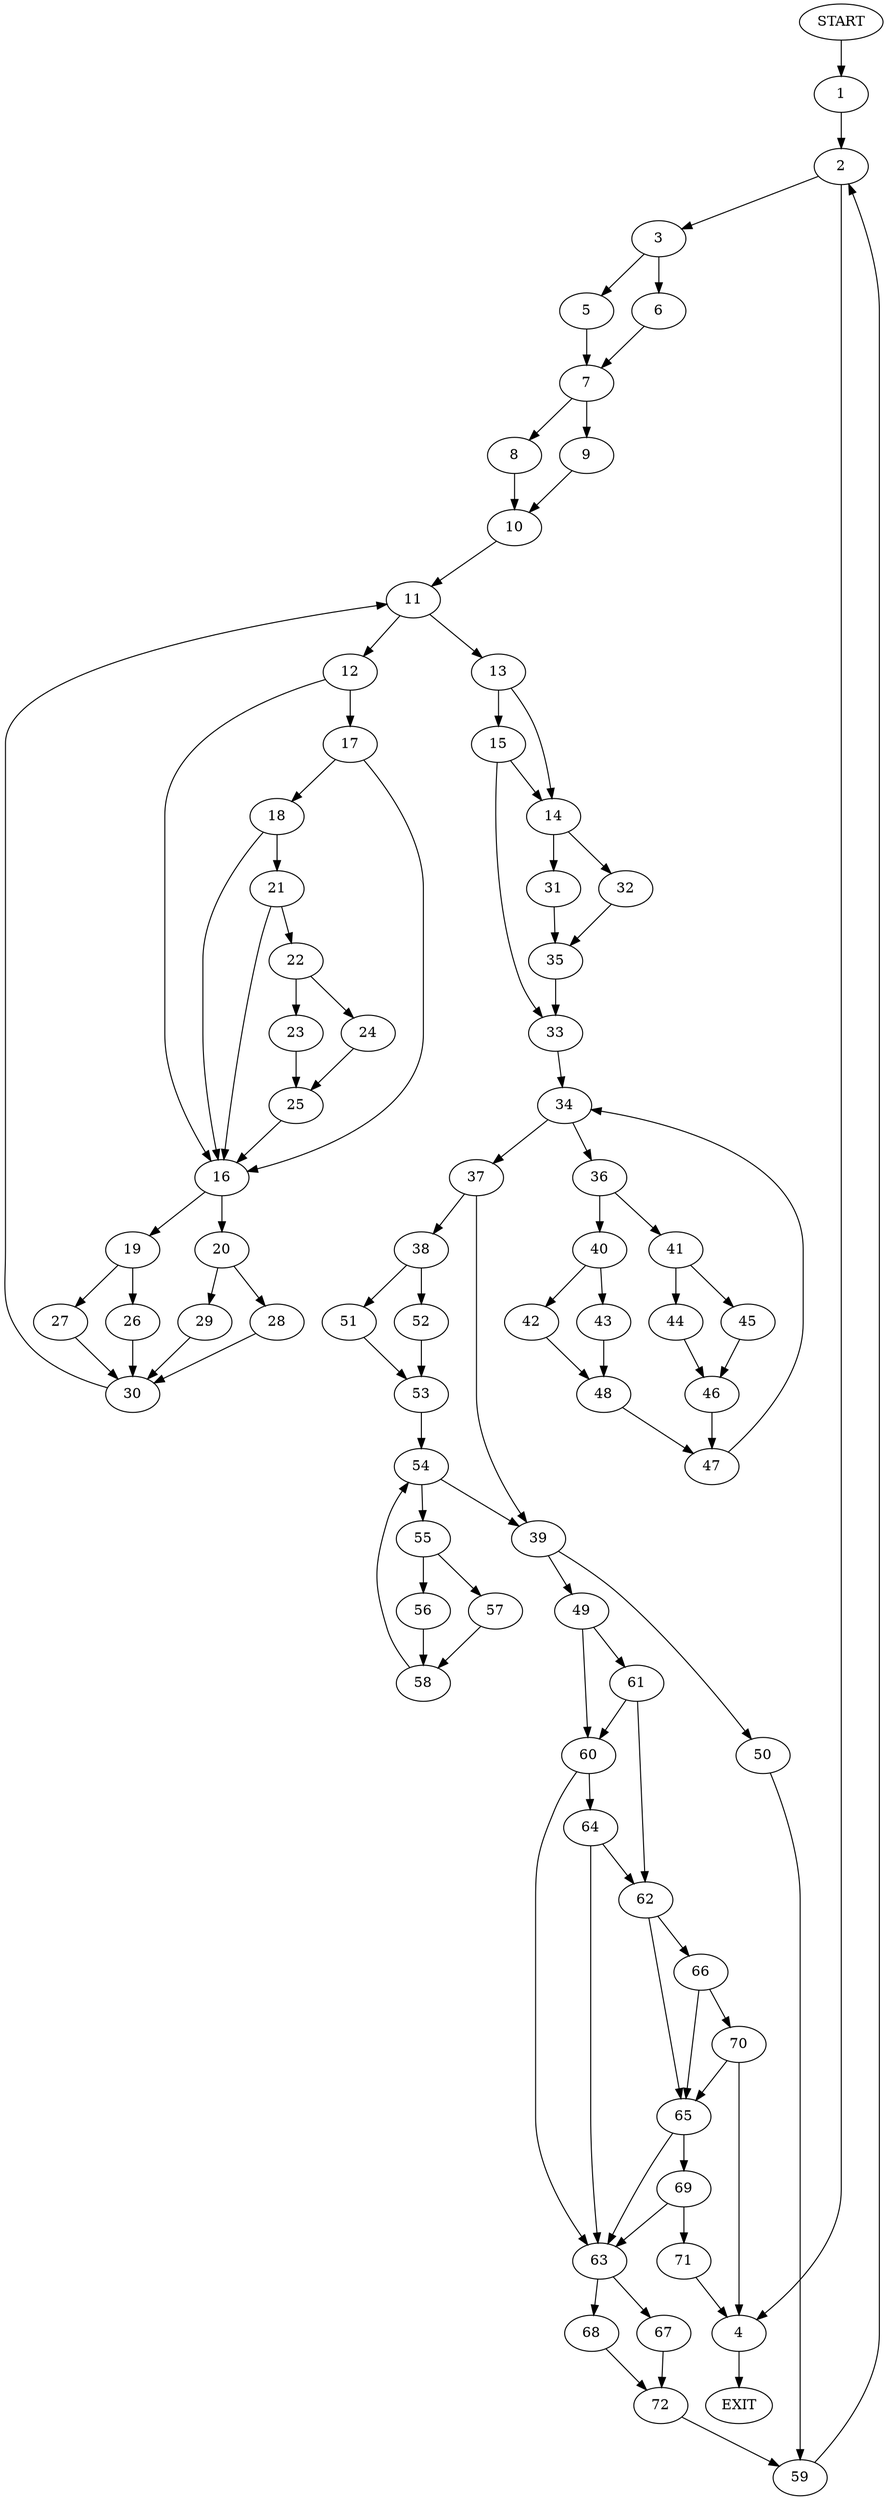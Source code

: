 digraph {
0 [label="START"]
73 [label="EXIT"]
0 -> 1
1 -> 2
2 -> 3
2 -> 4
4 -> 73
3 -> 5
3 -> 6
5 -> 7
6 -> 7
7 -> 8
7 -> 9
9 -> 10
8 -> 10
10 -> 11
11 -> 12
11 -> 13
13 -> 14
13 -> 15
12 -> 16
12 -> 17
17 -> 18
17 -> 16
16 -> 19
16 -> 20
18 -> 16
18 -> 21
21 -> 22
21 -> 16
22 -> 23
22 -> 24
24 -> 25
23 -> 25
25 -> 16
19 -> 26
19 -> 27
20 -> 28
20 -> 29
26 -> 30
27 -> 30
30 -> 11
28 -> 30
29 -> 30
14 -> 31
14 -> 32
15 -> 14
15 -> 33
33 -> 34
32 -> 35
31 -> 35
35 -> 33
34 -> 36
34 -> 37
37 -> 38
37 -> 39
36 -> 40
36 -> 41
40 -> 42
40 -> 43
41 -> 44
41 -> 45
45 -> 46
44 -> 46
46 -> 47
47 -> 34
43 -> 48
42 -> 48
48 -> 47
39 -> 49
39 -> 50
38 -> 51
38 -> 52
51 -> 53
52 -> 53
53 -> 54
54 -> 55
54 -> 39
55 -> 56
55 -> 57
56 -> 58
57 -> 58
58 -> 54
50 -> 59
49 -> 60
49 -> 61
61 -> 60
61 -> 62
60 -> 63
60 -> 64
62 -> 65
62 -> 66
63 -> 67
63 -> 68
64 -> 63
64 -> 62
65 -> 63
65 -> 69
66 -> 65
66 -> 70
70 -> 65
70 -> 4
69 -> 63
69 -> 71
71 -> 4
67 -> 72
68 -> 72
72 -> 59
59 -> 2
}
